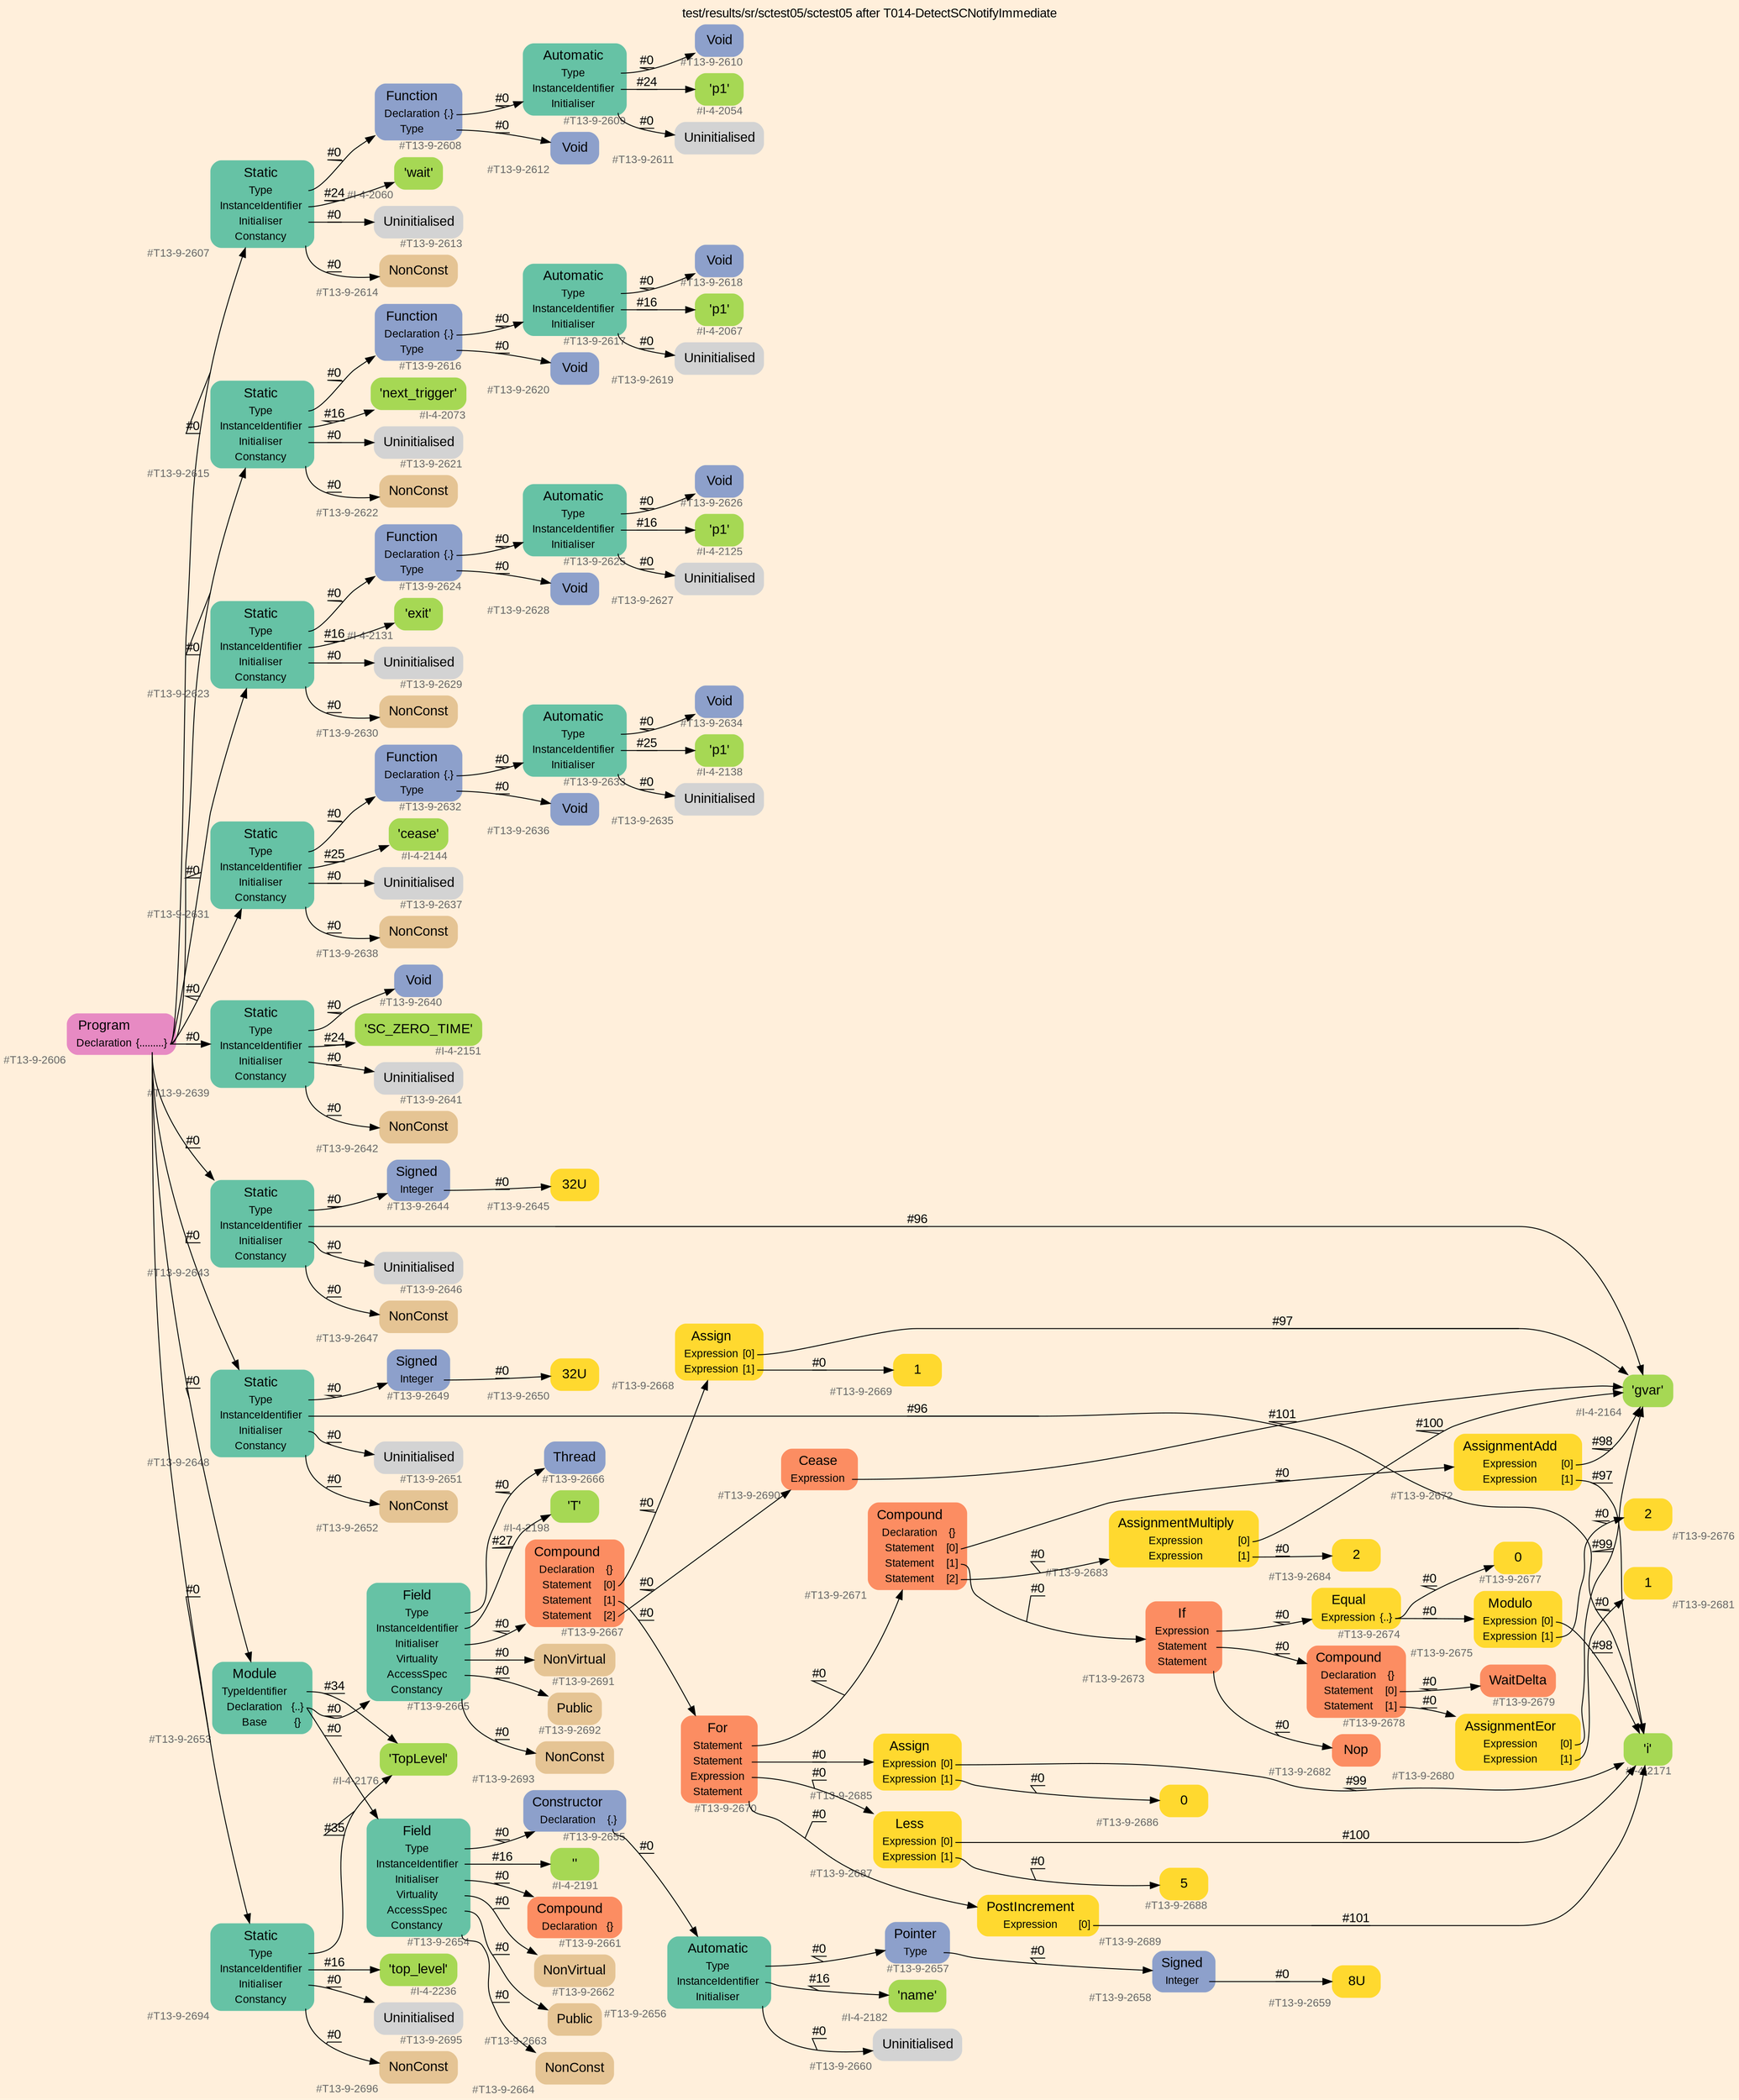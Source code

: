digraph "test/results/sr/sctest05/sctest05 after T014-DetectSCNotifyImmediate" {
label = "test/results/sr/sctest05/sctest05 after T014-DetectSCNotifyImmediate"
labelloc = t
graph [
    rankdir = "LR"
    ranksep = 0.3
    bgcolor = antiquewhite1
    color = black
    fontcolor = black
    fontname = "Arial"
];
node [
    fontname = "Arial"
];
edge [
    fontname = "Arial"
];

// -------------------- node figure --------------------
// -------- block #T13-9-2606 ----------
"#T13-9-2606" [
    fillcolor = "/set28/4"
    xlabel = "#T13-9-2606"
    fontsize = "12"
    fontcolor = grey40
    shape = "plaintext"
    label = <<TABLE BORDER="0" CELLBORDER="0" CELLSPACING="0">
     <TR><TD><FONT COLOR="black" POINT-SIZE="15">Program</FONT></TD></TR>
     <TR><TD><FONT COLOR="black" POINT-SIZE="12">Declaration</FONT></TD><TD PORT="port0"><FONT COLOR="black" POINT-SIZE="12">{.........}</FONT></TD></TR>
    </TABLE>>
    style = "rounded,filled"
];

// -------- block #T13-9-2607 ----------
"#T13-9-2607" [
    fillcolor = "/set28/1"
    xlabel = "#T13-9-2607"
    fontsize = "12"
    fontcolor = grey40
    shape = "plaintext"
    label = <<TABLE BORDER="0" CELLBORDER="0" CELLSPACING="0">
     <TR><TD><FONT COLOR="black" POINT-SIZE="15">Static</FONT></TD></TR>
     <TR><TD><FONT COLOR="black" POINT-SIZE="12">Type</FONT></TD><TD PORT="port0"></TD></TR>
     <TR><TD><FONT COLOR="black" POINT-SIZE="12">InstanceIdentifier</FONT></TD><TD PORT="port1"></TD></TR>
     <TR><TD><FONT COLOR="black" POINT-SIZE="12">Initialiser</FONT></TD><TD PORT="port2"></TD></TR>
     <TR><TD><FONT COLOR="black" POINT-SIZE="12">Constancy</FONT></TD><TD PORT="port3"></TD></TR>
    </TABLE>>
    style = "rounded,filled"
];

// -------- block #T13-9-2608 ----------
"#T13-9-2608" [
    fillcolor = "/set28/3"
    xlabel = "#T13-9-2608"
    fontsize = "12"
    fontcolor = grey40
    shape = "plaintext"
    label = <<TABLE BORDER="0" CELLBORDER="0" CELLSPACING="0">
     <TR><TD><FONT COLOR="black" POINT-SIZE="15">Function</FONT></TD></TR>
     <TR><TD><FONT COLOR="black" POINT-SIZE="12">Declaration</FONT></TD><TD PORT="port0"><FONT COLOR="black" POINT-SIZE="12">{.}</FONT></TD></TR>
     <TR><TD><FONT COLOR="black" POINT-SIZE="12">Type</FONT></TD><TD PORT="port1"></TD></TR>
    </TABLE>>
    style = "rounded,filled"
];

// -------- block #T13-9-2609 ----------
"#T13-9-2609" [
    fillcolor = "/set28/1"
    xlabel = "#T13-9-2609"
    fontsize = "12"
    fontcolor = grey40
    shape = "plaintext"
    label = <<TABLE BORDER="0" CELLBORDER="0" CELLSPACING="0">
     <TR><TD><FONT COLOR="black" POINT-SIZE="15">Automatic</FONT></TD></TR>
     <TR><TD><FONT COLOR="black" POINT-SIZE="12">Type</FONT></TD><TD PORT="port0"></TD></TR>
     <TR><TD><FONT COLOR="black" POINT-SIZE="12">InstanceIdentifier</FONT></TD><TD PORT="port1"></TD></TR>
     <TR><TD><FONT COLOR="black" POINT-SIZE="12">Initialiser</FONT></TD><TD PORT="port2"></TD></TR>
    </TABLE>>
    style = "rounded,filled"
];

// -------- block #T13-9-2610 ----------
"#T13-9-2610" [
    fillcolor = "/set28/3"
    xlabel = "#T13-9-2610"
    fontsize = "12"
    fontcolor = grey40
    shape = "plaintext"
    label = <<TABLE BORDER="0" CELLBORDER="0" CELLSPACING="0">
     <TR><TD><FONT COLOR="black" POINT-SIZE="15">Void</FONT></TD></TR>
    </TABLE>>
    style = "rounded,filled"
];

// -------- block #I-4-2054 ----------
"#I-4-2054" [
    fillcolor = "/set28/5"
    xlabel = "#I-4-2054"
    fontsize = "12"
    fontcolor = grey40
    shape = "plaintext"
    label = <<TABLE BORDER="0" CELLBORDER="0" CELLSPACING="0">
     <TR><TD><FONT COLOR="black" POINT-SIZE="15">'p1'</FONT></TD></TR>
    </TABLE>>
    style = "rounded,filled"
];

// -------- block #T13-9-2611 ----------
"#T13-9-2611" [
    xlabel = "#T13-9-2611"
    fontsize = "12"
    fontcolor = grey40
    shape = "plaintext"
    label = <<TABLE BORDER="0" CELLBORDER="0" CELLSPACING="0">
     <TR><TD><FONT COLOR="black" POINT-SIZE="15">Uninitialised</FONT></TD></TR>
    </TABLE>>
    style = "rounded,filled"
];

// -------- block #T13-9-2612 ----------
"#T13-9-2612" [
    fillcolor = "/set28/3"
    xlabel = "#T13-9-2612"
    fontsize = "12"
    fontcolor = grey40
    shape = "plaintext"
    label = <<TABLE BORDER="0" CELLBORDER="0" CELLSPACING="0">
     <TR><TD><FONT COLOR="black" POINT-SIZE="15">Void</FONT></TD></TR>
    </TABLE>>
    style = "rounded,filled"
];

// -------- block #I-4-2060 ----------
"#I-4-2060" [
    fillcolor = "/set28/5"
    xlabel = "#I-4-2060"
    fontsize = "12"
    fontcolor = grey40
    shape = "plaintext"
    label = <<TABLE BORDER="0" CELLBORDER="0" CELLSPACING="0">
     <TR><TD><FONT COLOR="black" POINT-SIZE="15">'wait'</FONT></TD></TR>
    </TABLE>>
    style = "rounded,filled"
];

// -------- block #T13-9-2613 ----------
"#T13-9-2613" [
    xlabel = "#T13-9-2613"
    fontsize = "12"
    fontcolor = grey40
    shape = "plaintext"
    label = <<TABLE BORDER="0" CELLBORDER="0" CELLSPACING="0">
     <TR><TD><FONT COLOR="black" POINT-SIZE="15">Uninitialised</FONT></TD></TR>
    </TABLE>>
    style = "rounded,filled"
];

// -------- block #T13-9-2614 ----------
"#T13-9-2614" [
    fillcolor = "/set28/7"
    xlabel = "#T13-9-2614"
    fontsize = "12"
    fontcolor = grey40
    shape = "plaintext"
    label = <<TABLE BORDER="0" CELLBORDER="0" CELLSPACING="0">
     <TR><TD><FONT COLOR="black" POINT-SIZE="15">NonConst</FONT></TD></TR>
    </TABLE>>
    style = "rounded,filled"
];

// -------- block #T13-9-2615 ----------
"#T13-9-2615" [
    fillcolor = "/set28/1"
    xlabel = "#T13-9-2615"
    fontsize = "12"
    fontcolor = grey40
    shape = "plaintext"
    label = <<TABLE BORDER="0" CELLBORDER="0" CELLSPACING="0">
     <TR><TD><FONT COLOR="black" POINT-SIZE="15">Static</FONT></TD></TR>
     <TR><TD><FONT COLOR="black" POINT-SIZE="12">Type</FONT></TD><TD PORT="port0"></TD></TR>
     <TR><TD><FONT COLOR="black" POINT-SIZE="12">InstanceIdentifier</FONT></TD><TD PORT="port1"></TD></TR>
     <TR><TD><FONT COLOR="black" POINT-SIZE="12">Initialiser</FONT></TD><TD PORT="port2"></TD></TR>
     <TR><TD><FONT COLOR="black" POINT-SIZE="12">Constancy</FONT></TD><TD PORT="port3"></TD></TR>
    </TABLE>>
    style = "rounded,filled"
];

// -------- block #T13-9-2616 ----------
"#T13-9-2616" [
    fillcolor = "/set28/3"
    xlabel = "#T13-9-2616"
    fontsize = "12"
    fontcolor = grey40
    shape = "plaintext"
    label = <<TABLE BORDER="0" CELLBORDER="0" CELLSPACING="0">
     <TR><TD><FONT COLOR="black" POINT-SIZE="15">Function</FONT></TD></TR>
     <TR><TD><FONT COLOR="black" POINT-SIZE="12">Declaration</FONT></TD><TD PORT="port0"><FONT COLOR="black" POINT-SIZE="12">{.}</FONT></TD></TR>
     <TR><TD><FONT COLOR="black" POINT-SIZE="12">Type</FONT></TD><TD PORT="port1"></TD></TR>
    </TABLE>>
    style = "rounded,filled"
];

// -------- block #T13-9-2617 ----------
"#T13-9-2617" [
    fillcolor = "/set28/1"
    xlabel = "#T13-9-2617"
    fontsize = "12"
    fontcolor = grey40
    shape = "plaintext"
    label = <<TABLE BORDER="0" CELLBORDER="0" CELLSPACING="0">
     <TR><TD><FONT COLOR="black" POINT-SIZE="15">Automatic</FONT></TD></TR>
     <TR><TD><FONT COLOR="black" POINT-SIZE="12">Type</FONT></TD><TD PORT="port0"></TD></TR>
     <TR><TD><FONT COLOR="black" POINT-SIZE="12">InstanceIdentifier</FONT></TD><TD PORT="port1"></TD></TR>
     <TR><TD><FONT COLOR="black" POINT-SIZE="12">Initialiser</FONT></TD><TD PORT="port2"></TD></TR>
    </TABLE>>
    style = "rounded,filled"
];

// -------- block #T13-9-2618 ----------
"#T13-9-2618" [
    fillcolor = "/set28/3"
    xlabel = "#T13-9-2618"
    fontsize = "12"
    fontcolor = grey40
    shape = "plaintext"
    label = <<TABLE BORDER="0" CELLBORDER="0" CELLSPACING="0">
     <TR><TD><FONT COLOR="black" POINT-SIZE="15">Void</FONT></TD></TR>
    </TABLE>>
    style = "rounded,filled"
];

// -------- block #I-4-2067 ----------
"#I-4-2067" [
    fillcolor = "/set28/5"
    xlabel = "#I-4-2067"
    fontsize = "12"
    fontcolor = grey40
    shape = "plaintext"
    label = <<TABLE BORDER="0" CELLBORDER="0" CELLSPACING="0">
     <TR><TD><FONT COLOR="black" POINT-SIZE="15">'p1'</FONT></TD></TR>
    </TABLE>>
    style = "rounded,filled"
];

// -------- block #T13-9-2619 ----------
"#T13-9-2619" [
    xlabel = "#T13-9-2619"
    fontsize = "12"
    fontcolor = grey40
    shape = "plaintext"
    label = <<TABLE BORDER="0" CELLBORDER="0" CELLSPACING="0">
     <TR><TD><FONT COLOR="black" POINT-SIZE="15">Uninitialised</FONT></TD></TR>
    </TABLE>>
    style = "rounded,filled"
];

// -------- block #T13-9-2620 ----------
"#T13-9-2620" [
    fillcolor = "/set28/3"
    xlabel = "#T13-9-2620"
    fontsize = "12"
    fontcolor = grey40
    shape = "plaintext"
    label = <<TABLE BORDER="0" CELLBORDER="0" CELLSPACING="0">
     <TR><TD><FONT COLOR="black" POINT-SIZE="15">Void</FONT></TD></TR>
    </TABLE>>
    style = "rounded,filled"
];

// -------- block #I-4-2073 ----------
"#I-4-2073" [
    fillcolor = "/set28/5"
    xlabel = "#I-4-2073"
    fontsize = "12"
    fontcolor = grey40
    shape = "plaintext"
    label = <<TABLE BORDER="0" CELLBORDER="0" CELLSPACING="0">
     <TR><TD><FONT COLOR="black" POINT-SIZE="15">'next_trigger'</FONT></TD></TR>
    </TABLE>>
    style = "rounded,filled"
];

// -------- block #T13-9-2621 ----------
"#T13-9-2621" [
    xlabel = "#T13-9-2621"
    fontsize = "12"
    fontcolor = grey40
    shape = "plaintext"
    label = <<TABLE BORDER="0" CELLBORDER="0" CELLSPACING="0">
     <TR><TD><FONT COLOR="black" POINT-SIZE="15">Uninitialised</FONT></TD></TR>
    </TABLE>>
    style = "rounded,filled"
];

// -------- block #T13-9-2622 ----------
"#T13-9-2622" [
    fillcolor = "/set28/7"
    xlabel = "#T13-9-2622"
    fontsize = "12"
    fontcolor = grey40
    shape = "plaintext"
    label = <<TABLE BORDER="0" CELLBORDER="0" CELLSPACING="0">
     <TR><TD><FONT COLOR="black" POINT-SIZE="15">NonConst</FONT></TD></TR>
    </TABLE>>
    style = "rounded,filled"
];

// -------- block #T13-9-2623 ----------
"#T13-9-2623" [
    fillcolor = "/set28/1"
    xlabel = "#T13-9-2623"
    fontsize = "12"
    fontcolor = grey40
    shape = "plaintext"
    label = <<TABLE BORDER="0" CELLBORDER="0" CELLSPACING="0">
     <TR><TD><FONT COLOR="black" POINT-SIZE="15">Static</FONT></TD></TR>
     <TR><TD><FONT COLOR="black" POINT-SIZE="12">Type</FONT></TD><TD PORT="port0"></TD></TR>
     <TR><TD><FONT COLOR="black" POINT-SIZE="12">InstanceIdentifier</FONT></TD><TD PORT="port1"></TD></TR>
     <TR><TD><FONT COLOR="black" POINT-SIZE="12">Initialiser</FONT></TD><TD PORT="port2"></TD></TR>
     <TR><TD><FONT COLOR="black" POINT-SIZE="12">Constancy</FONT></TD><TD PORT="port3"></TD></TR>
    </TABLE>>
    style = "rounded,filled"
];

// -------- block #T13-9-2624 ----------
"#T13-9-2624" [
    fillcolor = "/set28/3"
    xlabel = "#T13-9-2624"
    fontsize = "12"
    fontcolor = grey40
    shape = "plaintext"
    label = <<TABLE BORDER="0" CELLBORDER="0" CELLSPACING="0">
     <TR><TD><FONT COLOR="black" POINT-SIZE="15">Function</FONT></TD></TR>
     <TR><TD><FONT COLOR="black" POINT-SIZE="12">Declaration</FONT></TD><TD PORT="port0"><FONT COLOR="black" POINT-SIZE="12">{.}</FONT></TD></TR>
     <TR><TD><FONT COLOR="black" POINT-SIZE="12">Type</FONT></TD><TD PORT="port1"></TD></TR>
    </TABLE>>
    style = "rounded,filled"
];

// -------- block #T13-9-2625 ----------
"#T13-9-2625" [
    fillcolor = "/set28/1"
    xlabel = "#T13-9-2625"
    fontsize = "12"
    fontcolor = grey40
    shape = "plaintext"
    label = <<TABLE BORDER="0" CELLBORDER="0" CELLSPACING="0">
     <TR><TD><FONT COLOR="black" POINT-SIZE="15">Automatic</FONT></TD></TR>
     <TR><TD><FONT COLOR="black" POINT-SIZE="12">Type</FONT></TD><TD PORT="port0"></TD></TR>
     <TR><TD><FONT COLOR="black" POINT-SIZE="12">InstanceIdentifier</FONT></TD><TD PORT="port1"></TD></TR>
     <TR><TD><FONT COLOR="black" POINT-SIZE="12">Initialiser</FONT></TD><TD PORT="port2"></TD></TR>
    </TABLE>>
    style = "rounded,filled"
];

// -------- block #T13-9-2626 ----------
"#T13-9-2626" [
    fillcolor = "/set28/3"
    xlabel = "#T13-9-2626"
    fontsize = "12"
    fontcolor = grey40
    shape = "plaintext"
    label = <<TABLE BORDER="0" CELLBORDER="0" CELLSPACING="0">
     <TR><TD><FONT COLOR="black" POINT-SIZE="15">Void</FONT></TD></TR>
    </TABLE>>
    style = "rounded,filled"
];

// -------- block #I-4-2125 ----------
"#I-4-2125" [
    fillcolor = "/set28/5"
    xlabel = "#I-4-2125"
    fontsize = "12"
    fontcolor = grey40
    shape = "plaintext"
    label = <<TABLE BORDER="0" CELLBORDER="0" CELLSPACING="0">
     <TR><TD><FONT COLOR="black" POINT-SIZE="15">'p1'</FONT></TD></TR>
    </TABLE>>
    style = "rounded,filled"
];

// -------- block #T13-9-2627 ----------
"#T13-9-2627" [
    xlabel = "#T13-9-2627"
    fontsize = "12"
    fontcolor = grey40
    shape = "plaintext"
    label = <<TABLE BORDER="0" CELLBORDER="0" CELLSPACING="0">
     <TR><TD><FONT COLOR="black" POINT-SIZE="15">Uninitialised</FONT></TD></TR>
    </TABLE>>
    style = "rounded,filled"
];

// -------- block #T13-9-2628 ----------
"#T13-9-2628" [
    fillcolor = "/set28/3"
    xlabel = "#T13-9-2628"
    fontsize = "12"
    fontcolor = grey40
    shape = "plaintext"
    label = <<TABLE BORDER="0" CELLBORDER="0" CELLSPACING="0">
     <TR><TD><FONT COLOR="black" POINT-SIZE="15">Void</FONT></TD></TR>
    </TABLE>>
    style = "rounded,filled"
];

// -------- block #I-4-2131 ----------
"#I-4-2131" [
    fillcolor = "/set28/5"
    xlabel = "#I-4-2131"
    fontsize = "12"
    fontcolor = grey40
    shape = "plaintext"
    label = <<TABLE BORDER="0" CELLBORDER="0" CELLSPACING="0">
     <TR><TD><FONT COLOR="black" POINT-SIZE="15">'exit'</FONT></TD></TR>
    </TABLE>>
    style = "rounded,filled"
];

// -------- block #T13-9-2629 ----------
"#T13-9-2629" [
    xlabel = "#T13-9-2629"
    fontsize = "12"
    fontcolor = grey40
    shape = "plaintext"
    label = <<TABLE BORDER="0" CELLBORDER="0" CELLSPACING="0">
     <TR><TD><FONT COLOR="black" POINT-SIZE="15">Uninitialised</FONT></TD></TR>
    </TABLE>>
    style = "rounded,filled"
];

// -------- block #T13-9-2630 ----------
"#T13-9-2630" [
    fillcolor = "/set28/7"
    xlabel = "#T13-9-2630"
    fontsize = "12"
    fontcolor = grey40
    shape = "plaintext"
    label = <<TABLE BORDER="0" CELLBORDER="0" CELLSPACING="0">
     <TR><TD><FONT COLOR="black" POINT-SIZE="15">NonConst</FONT></TD></TR>
    </TABLE>>
    style = "rounded,filled"
];

// -------- block #T13-9-2631 ----------
"#T13-9-2631" [
    fillcolor = "/set28/1"
    xlabel = "#T13-9-2631"
    fontsize = "12"
    fontcolor = grey40
    shape = "plaintext"
    label = <<TABLE BORDER="0" CELLBORDER="0" CELLSPACING="0">
     <TR><TD><FONT COLOR="black" POINT-SIZE="15">Static</FONT></TD></TR>
     <TR><TD><FONT COLOR="black" POINT-SIZE="12">Type</FONT></TD><TD PORT="port0"></TD></TR>
     <TR><TD><FONT COLOR="black" POINT-SIZE="12">InstanceIdentifier</FONT></TD><TD PORT="port1"></TD></TR>
     <TR><TD><FONT COLOR="black" POINT-SIZE="12">Initialiser</FONT></TD><TD PORT="port2"></TD></TR>
     <TR><TD><FONT COLOR="black" POINT-SIZE="12">Constancy</FONT></TD><TD PORT="port3"></TD></TR>
    </TABLE>>
    style = "rounded,filled"
];

// -------- block #T13-9-2632 ----------
"#T13-9-2632" [
    fillcolor = "/set28/3"
    xlabel = "#T13-9-2632"
    fontsize = "12"
    fontcolor = grey40
    shape = "plaintext"
    label = <<TABLE BORDER="0" CELLBORDER="0" CELLSPACING="0">
     <TR><TD><FONT COLOR="black" POINT-SIZE="15">Function</FONT></TD></TR>
     <TR><TD><FONT COLOR="black" POINT-SIZE="12">Declaration</FONT></TD><TD PORT="port0"><FONT COLOR="black" POINT-SIZE="12">{.}</FONT></TD></TR>
     <TR><TD><FONT COLOR="black" POINT-SIZE="12">Type</FONT></TD><TD PORT="port1"></TD></TR>
    </TABLE>>
    style = "rounded,filled"
];

// -------- block #T13-9-2633 ----------
"#T13-9-2633" [
    fillcolor = "/set28/1"
    xlabel = "#T13-9-2633"
    fontsize = "12"
    fontcolor = grey40
    shape = "plaintext"
    label = <<TABLE BORDER="0" CELLBORDER="0" CELLSPACING="0">
     <TR><TD><FONT COLOR="black" POINT-SIZE="15">Automatic</FONT></TD></TR>
     <TR><TD><FONT COLOR="black" POINT-SIZE="12">Type</FONT></TD><TD PORT="port0"></TD></TR>
     <TR><TD><FONT COLOR="black" POINT-SIZE="12">InstanceIdentifier</FONT></TD><TD PORT="port1"></TD></TR>
     <TR><TD><FONT COLOR="black" POINT-SIZE="12">Initialiser</FONT></TD><TD PORT="port2"></TD></TR>
    </TABLE>>
    style = "rounded,filled"
];

// -------- block #T13-9-2634 ----------
"#T13-9-2634" [
    fillcolor = "/set28/3"
    xlabel = "#T13-9-2634"
    fontsize = "12"
    fontcolor = grey40
    shape = "plaintext"
    label = <<TABLE BORDER="0" CELLBORDER="0" CELLSPACING="0">
     <TR><TD><FONT COLOR="black" POINT-SIZE="15">Void</FONT></TD></TR>
    </TABLE>>
    style = "rounded,filled"
];

// -------- block #I-4-2138 ----------
"#I-4-2138" [
    fillcolor = "/set28/5"
    xlabel = "#I-4-2138"
    fontsize = "12"
    fontcolor = grey40
    shape = "plaintext"
    label = <<TABLE BORDER="0" CELLBORDER="0" CELLSPACING="0">
     <TR><TD><FONT COLOR="black" POINT-SIZE="15">'p1'</FONT></TD></TR>
    </TABLE>>
    style = "rounded,filled"
];

// -------- block #T13-9-2635 ----------
"#T13-9-2635" [
    xlabel = "#T13-9-2635"
    fontsize = "12"
    fontcolor = grey40
    shape = "plaintext"
    label = <<TABLE BORDER="0" CELLBORDER="0" CELLSPACING="0">
     <TR><TD><FONT COLOR="black" POINT-SIZE="15">Uninitialised</FONT></TD></TR>
    </TABLE>>
    style = "rounded,filled"
];

// -------- block #T13-9-2636 ----------
"#T13-9-2636" [
    fillcolor = "/set28/3"
    xlabel = "#T13-9-2636"
    fontsize = "12"
    fontcolor = grey40
    shape = "plaintext"
    label = <<TABLE BORDER="0" CELLBORDER="0" CELLSPACING="0">
     <TR><TD><FONT COLOR="black" POINT-SIZE="15">Void</FONT></TD></TR>
    </TABLE>>
    style = "rounded,filled"
];

// -------- block #I-4-2144 ----------
"#I-4-2144" [
    fillcolor = "/set28/5"
    xlabel = "#I-4-2144"
    fontsize = "12"
    fontcolor = grey40
    shape = "plaintext"
    label = <<TABLE BORDER="0" CELLBORDER="0" CELLSPACING="0">
     <TR><TD><FONT COLOR="black" POINT-SIZE="15">'cease'</FONT></TD></TR>
    </TABLE>>
    style = "rounded,filled"
];

// -------- block #T13-9-2637 ----------
"#T13-9-2637" [
    xlabel = "#T13-9-2637"
    fontsize = "12"
    fontcolor = grey40
    shape = "plaintext"
    label = <<TABLE BORDER="0" CELLBORDER="0" CELLSPACING="0">
     <TR><TD><FONT COLOR="black" POINT-SIZE="15">Uninitialised</FONT></TD></TR>
    </TABLE>>
    style = "rounded,filled"
];

// -------- block #T13-9-2638 ----------
"#T13-9-2638" [
    fillcolor = "/set28/7"
    xlabel = "#T13-9-2638"
    fontsize = "12"
    fontcolor = grey40
    shape = "plaintext"
    label = <<TABLE BORDER="0" CELLBORDER="0" CELLSPACING="0">
     <TR><TD><FONT COLOR="black" POINT-SIZE="15">NonConst</FONT></TD></TR>
    </TABLE>>
    style = "rounded,filled"
];

// -------- block #T13-9-2639 ----------
"#T13-9-2639" [
    fillcolor = "/set28/1"
    xlabel = "#T13-9-2639"
    fontsize = "12"
    fontcolor = grey40
    shape = "plaintext"
    label = <<TABLE BORDER="0" CELLBORDER="0" CELLSPACING="0">
     <TR><TD><FONT COLOR="black" POINT-SIZE="15">Static</FONT></TD></TR>
     <TR><TD><FONT COLOR="black" POINT-SIZE="12">Type</FONT></TD><TD PORT="port0"></TD></TR>
     <TR><TD><FONT COLOR="black" POINT-SIZE="12">InstanceIdentifier</FONT></TD><TD PORT="port1"></TD></TR>
     <TR><TD><FONT COLOR="black" POINT-SIZE="12">Initialiser</FONT></TD><TD PORT="port2"></TD></TR>
     <TR><TD><FONT COLOR="black" POINT-SIZE="12">Constancy</FONT></TD><TD PORT="port3"></TD></TR>
    </TABLE>>
    style = "rounded,filled"
];

// -------- block #T13-9-2640 ----------
"#T13-9-2640" [
    fillcolor = "/set28/3"
    xlabel = "#T13-9-2640"
    fontsize = "12"
    fontcolor = grey40
    shape = "plaintext"
    label = <<TABLE BORDER="0" CELLBORDER="0" CELLSPACING="0">
     <TR><TD><FONT COLOR="black" POINT-SIZE="15">Void</FONT></TD></TR>
    </TABLE>>
    style = "rounded,filled"
];

// -------- block #I-4-2151 ----------
"#I-4-2151" [
    fillcolor = "/set28/5"
    xlabel = "#I-4-2151"
    fontsize = "12"
    fontcolor = grey40
    shape = "plaintext"
    label = <<TABLE BORDER="0" CELLBORDER="0" CELLSPACING="0">
     <TR><TD><FONT COLOR="black" POINT-SIZE="15">'SC_ZERO_TIME'</FONT></TD></TR>
    </TABLE>>
    style = "rounded,filled"
];

// -------- block #T13-9-2641 ----------
"#T13-9-2641" [
    xlabel = "#T13-9-2641"
    fontsize = "12"
    fontcolor = grey40
    shape = "plaintext"
    label = <<TABLE BORDER="0" CELLBORDER="0" CELLSPACING="0">
     <TR><TD><FONT COLOR="black" POINT-SIZE="15">Uninitialised</FONT></TD></TR>
    </TABLE>>
    style = "rounded,filled"
];

// -------- block #T13-9-2642 ----------
"#T13-9-2642" [
    fillcolor = "/set28/7"
    xlabel = "#T13-9-2642"
    fontsize = "12"
    fontcolor = grey40
    shape = "plaintext"
    label = <<TABLE BORDER="0" CELLBORDER="0" CELLSPACING="0">
     <TR><TD><FONT COLOR="black" POINT-SIZE="15">NonConst</FONT></TD></TR>
    </TABLE>>
    style = "rounded,filled"
];

// -------- block #T13-9-2643 ----------
"#T13-9-2643" [
    fillcolor = "/set28/1"
    xlabel = "#T13-9-2643"
    fontsize = "12"
    fontcolor = grey40
    shape = "plaintext"
    label = <<TABLE BORDER="0" CELLBORDER="0" CELLSPACING="0">
     <TR><TD><FONT COLOR="black" POINT-SIZE="15">Static</FONT></TD></TR>
     <TR><TD><FONT COLOR="black" POINT-SIZE="12">Type</FONT></TD><TD PORT="port0"></TD></TR>
     <TR><TD><FONT COLOR="black" POINT-SIZE="12">InstanceIdentifier</FONT></TD><TD PORT="port1"></TD></TR>
     <TR><TD><FONT COLOR="black" POINT-SIZE="12">Initialiser</FONT></TD><TD PORT="port2"></TD></TR>
     <TR><TD><FONT COLOR="black" POINT-SIZE="12">Constancy</FONT></TD><TD PORT="port3"></TD></TR>
    </TABLE>>
    style = "rounded,filled"
];

// -------- block #T13-9-2644 ----------
"#T13-9-2644" [
    fillcolor = "/set28/3"
    xlabel = "#T13-9-2644"
    fontsize = "12"
    fontcolor = grey40
    shape = "plaintext"
    label = <<TABLE BORDER="0" CELLBORDER="0" CELLSPACING="0">
     <TR><TD><FONT COLOR="black" POINT-SIZE="15">Signed</FONT></TD></TR>
     <TR><TD><FONT COLOR="black" POINT-SIZE="12">Integer</FONT></TD><TD PORT="port0"></TD></TR>
    </TABLE>>
    style = "rounded,filled"
];

// -------- block #T13-9-2645 ----------
"#T13-9-2645" [
    fillcolor = "/set28/6"
    xlabel = "#T13-9-2645"
    fontsize = "12"
    fontcolor = grey40
    shape = "plaintext"
    label = <<TABLE BORDER="0" CELLBORDER="0" CELLSPACING="0">
     <TR><TD><FONT COLOR="black" POINT-SIZE="15">32U</FONT></TD></TR>
    </TABLE>>
    style = "rounded,filled"
];

// -------- block #I-4-2164 ----------
"#I-4-2164" [
    fillcolor = "/set28/5"
    xlabel = "#I-4-2164"
    fontsize = "12"
    fontcolor = grey40
    shape = "plaintext"
    label = <<TABLE BORDER="0" CELLBORDER="0" CELLSPACING="0">
     <TR><TD><FONT COLOR="black" POINT-SIZE="15">'gvar'</FONT></TD></TR>
    </TABLE>>
    style = "rounded,filled"
];

// -------- block #T13-9-2646 ----------
"#T13-9-2646" [
    xlabel = "#T13-9-2646"
    fontsize = "12"
    fontcolor = grey40
    shape = "plaintext"
    label = <<TABLE BORDER="0" CELLBORDER="0" CELLSPACING="0">
     <TR><TD><FONT COLOR="black" POINT-SIZE="15">Uninitialised</FONT></TD></TR>
    </TABLE>>
    style = "rounded,filled"
];

// -------- block #T13-9-2647 ----------
"#T13-9-2647" [
    fillcolor = "/set28/7"
    xlabel = "#T13-9-2647"
    fontsize = "12"
    fontcolor = grey40
    shape = "plaintext"
    label = <<TABLE BORDER="0" CELLBORDER="0" CELLSPACING="0">
     <TR><TD><FONT COLOR="black" POINT-SIZE="15">NonConst</FONT></TD></TR>
    </TABLE>>
    style = "rounded,filled"
];

// -------- block #T13-9-2648 ----------
"#T13-9-2648" [
    fillcolor = "/set28/1"
    xlabel = "#T13-9-2648"
    fontsize = "12"
    fontcolor = grey40
    shape = "plaintext"
    label = <<TABLE BORDER="0" CELLBORDER="0" CELLSPACING="0">
     <TR><TD><FONT COLOR="black" POINT-SIZE="15">Static</FONT></TD></TR>
     <TR><TD><FONT COLOR="black" POINT-SIZE="12">Type</FONT></TD><TD PORT="port0"></TD></TR>
     <TR><TD><FONT COLOR="black" POINT-SIZE="12">InstanceIdentifier</FONT></TD><TD PORT="port1"></TD></TR>
     <TR><TD><FONT COLOR="black" POINT-SIZE="12">Initialiser</FONT></TD><TD PORT="port2"></TD></TR>
     <TR><TD><FONT COLOR="black" POINT-SIZE="12">Constancy</FONT></TD><TD PORT="port3"></TD></TR>
    </TABLE>>
    style = "rounded,filled"
];

// -------- block #T13-9-2649 ----------
"#T13-9-2649" [
    fillcolor = "/set28/3"
    xlabel = "#T13-9-2649"
    fontsize = "12"
    fontcolor = grey40
    shape = "plaintext"
    label = <<TABLE BORDER="0" CELLBORDER="0" CELLSPACING="0">
     <TR><TD><FONT COLOR="black" POINT-SIZE="15">Signed</FONT></TD></TR>
     <TR><TD><FONT COLOR="black" POINT-SIZE="12">Integer</FONT></TD><TD PORT="port0"></TD></TR>
    </TABLE>>
    style = "rounded,filled"
];

// -------- block #T13-9-2650 ----------
"#T13-9-2650" [
    fillcolor = "/set28/6"
    xlabel = "#T13-9-2650"
    fontsize = "12"
    fontcolor = grey40
    shape = "plaintext"
    label = <<TABLE BORDER="0" CELLBORDER="0" CELLSPACING="0">
     <TR><TD><FONT COLOR="black" POINT-SIZE="15">32U</FONT></TD></TR>
    </TABLE>>
    style = "rounded,filled"
];

// -------- block #I-4-2171 ----------
"#I-4-2171" [
    fillcolor = "/set28/5"
    xlabel = "#I-4-2171"
    fontsize = "12"
    fontcolor = grey40
    shape = "plaintext"
    label = <<TABLE BORDER="0" CELLBORDER="0" CELLSPACING="0">
     <TR><TD><FONT COLOR="black" POINT-SIZE="15">'i'</FONT></TD></TR>
    </TABLE>>
    style = "rounded,filled"
];

// -------- block #T13-9-2651 ----------
"#T13-9-2651" [
    xlabel = "#T13-9-2651"
    fontsize = "12"
    fontcolor = grey40
    shape = "plaintext"
    label = <<TABLE BORDER="0" CELLBORDER="0" CELLSPACING="0">
     <TR><TD><FONT COLOR="black" POINT-SIZE="15">Uninitialised</FONT></TD></TR>
    </TABLE>>
    style = "rounded,filled"
];

// -------- block #T13-9-2652 ----------
"#T13-9-2652" [
    fillcolor = "/set28/7"
    xlabel = "#T13-9-2652"
    fontsize = "12"
    fontcolor = grey40
    shape = "plaintext"
    label = <<TABLE BORDER="0" CELLBORDER="0" CELLSPACING="0">
     <TR><TD><FONT COLOR="black" POINT-SIZE="15">NonConst</FONT></TD></TR>
    </TABLE>>
    style = "rounded,filled"
];

// -------- block #T13-9-2653 ----------
"#T13-9-2653" [
    fillcolor = "/set28/1"
    xlabel = "#T13-9-2653"
    fontsize = "12"
    fontcolor = grey40
    shape = "plaintext"
    label = <<TABLE BORDER="0" CELLBORDER="0" CELLSPACING="0">
     <TR><TD><FONT COLOR="black" POINT-SIZE="15">Module</FONT></TD></TR>
     <TR><TD><FONT COLOR="black" POINT-SIZE="12">TypeIdentifier</FONT></TD><TD PORT="port0"></TD></TR>
     <TR><TD><FONT COLOR="black" POINT-SIZE="12">Declaration</FONT></TD><TD PORT="port1"><FONT COLOR="black" POINT-SIZE="12">{..}</FONT></TD></TR>
     <TR><TD><FONT COLOR="black" POINT-SIZE="12">Base</FONT></TD><TD PORT="port2"><FONT COLOR="black" POINT-SIZE="12">{}</FONT></TD></TR>
    </TABLE>>
    style = "rounded,filled"
];

// -------- block #I-4-2176 ----------
"#I-4-2176" [
    fillcolor = "/set28/5"
    xlabel = "#I-4-2176"
    fontsize = "12"
    fontcolor = grey40
    shape = "plaintext"
    label = <<TABLE BORDER="0" CELLBORDER="0" CELLSPACING="0">
     <TR><TD><FONT COLOR="black" POINT-SIZE="15">'TopLevel'</FONT></TD></TR>
    </TABLE>>
    style = "rounded,filled"
];

// -------- block #T13-9-2654 ----------
"#T13-9-2654" [
    fillcolor = "/set28/1"
    xlabel = "#T13-9-2654"
    fontsize = "12"
    fontcolor = grey40
    shape = "plaintext"
    label = <<TABLE BORDER="0" CELLBORDER="0" CELLSPACING="0">
     <TR><TD><FONT COLOR="black" POINT-SIZE="15">Field</FONT></TD></TR>
     <TR><TD><FONT COLOR="black" POINT-SIZE="12">Type</FONT></TD><TD PORT="port0"></TD></TR>
     <TR><TD><FONT COLOR="black" POINT-SIZE="12">InstanceIdentifier</FONT></TD><TD PORT="port1"></TD></TR>
     <TR><TD><FONT COLOR="black" POINT-SIZE="12">Initialiser</FONT></TD><TD PORT="port2"></TD></TR>
     <TR><TD><FONT COLOR="black" POINT-SIZE="12">Virtuality</FONT></TD><TD PORT="port3"></TD></TR>
     <TR><TD><FONT COLOR="black" POINT-SIZE="12">AccessSpec</FONT></TD><TD PORT="port4"></TD></TR>
     <TR><TD><FONT COLOR="black" POINT-SIZE="12">Constancy</FONT></TD><TD PORT="port5"></TD></TR>
    </TABLE>>
    style = "rounded,filled"
];

// -------- block #T13-9-2655 ----------
"#T13-9-2655" [
    fillcolor = "/set28/3"
    xlabel = "#T13-9-2655"
    fontsize = "12"
    fontcolor = grey40
    shape = "plaintext"
    label = <<TABLE BORDER="0" CELLBORDER="0" CELLSPACING="0">
     <TR><TD><FONT COLOR="black" POINT-SIZE="15">Constructor</FONT></TD></TR>
     <TR><TD><FONT COLOR="black" POINT-SIZE="12">Declaration</FONT></TD><TD PORT="port0"><FONT COLOR="black" POINT-SIZE="12">{.}</FONT></TD></TR>
    </TABLE>>
    style = "rounded,filled"
];

// -------- block #T13-9-2656 ----------
"#T13-9-2656" [
    fillcolor = "/set28/1"
    xlabel = "#T13-9-2656"
    fontsize = "12"
    fontcolor = grey40
    shape = "plaintext"
    label = <<TABLE BORDER="0" CELLBORDER="0" CELLSPACING="0">
     <TR><TD><FONT COLOR="black" POINT-SIZE="15">Automatic</FONT></TD></TR>
     <TR><TD><FONT COLOR="black" POINT-SIZE="12">Type</FONT></TD><TD PORT="port0"></TD></TR>
     <TR><TD><FONT COLOR="black" POINT-SIZE="12">InstanceIdentifier</FONT></TD><TD PORT="port1"></TD></TR>
     <TR><TD><FONT COLOR="black" POINT-SIZE="12">Initialiser</FONT></TD><TD PORT="port2"></TD></TR>
    </TABLE>>
    style = "rounded,filled"
];

// -------- block #T13-9-2657 ----------
"#T13-9-2657" [
    fillcolor = "/set28/3"
    xlabel = "#T13-9-2657"
    fontsize = "12"
    fontcolor = grey40
    shape = "plaintext"
    label = <<TABLE BORDER="0" CELLBORDER="0" CELLSPACING="0">
     <TR><TD><FONT COLOR="black" POINT-SIZE="15">Pointer</FONT></TD></TR>
     <TR><TD><FONT COLOR="black" POINT-SIZE="12">Type</FONT></TD><TD PORT="port0"></TD></TR>
    </TABLE>>
    style = "rounded,filled"
];

// -------- block #T13-9-2658 ----------
"#T13-9-2658" [
    fillcolor = "/set28/3"
    xlabel = "#T13-9-2658"
    fontsize = "12"
    fontcolor = grey40
    shape = "plaintext"
    label = <<TABLE BORDER="0" CELLBORDER="0" CELLSPACING="0">
     <TR><TD><FONT COLOR="black" POINT-SIZE="15">Signed</FONT></TD></TR>
     <TR><TD><FONT COLOR="black" POINT-SIZE="12">Integer</FONT></TD><TD PORT="port0"></TD></TR>
    </TABLE>>
    style = "rounded,filled"
];

// -------- block #T13-9-2659 ----------
"#T13-9-2659" [
    fillcolor = "/set28/6"
    xlabel = "#T13-9-2659"
    fontsize = "12"
    fontcolor = grey40
    shape = "plaintext"
    label = <<TABLE BORDER="0" CELLBORDER="0" CELLSPACING="0">
     <TR><TD><FONT COLOR="black" POINT-SIZE="15">8U</FONT></TD></TR>
    </TABLE>>
    style = "rounded,filled"
];

// -------- block #I-4-2182 ----------
"#I-4-2182" [
    fillcolor = "/set28/5"
    xlabel = "#I-4-2182"
    fontsize = "12"
    fontcolor = grey40
    shape = "plaintext"
    label = <<TABLE BORDER="0" CELLBORDER="0" CELLSPACING="0">
     <TR><TD><FONT COLOR="black" POINT-SIZE="15">'name'</FONT></TD></TR>
    </TABLE>>
    style = "rounded,filled"
];

// -------- block #T13-9-2660 ----------
"#T13-9-2660" [
    xlabel = "#T13-9-2660"
    fontsize = "12"
    fontcolor = grey40
    shape = "plaintext"
    label = <<TABLE BORDER="0" CELLBORDER="0" CELLSPACING="0">
     <TR><TD><FONT COLOR="black" POINT-SIZE="15">Uninitialised</FONT></TD></TR>
    </TABLE>>
    style = "rounded,filled"
];

// -------- block #I-4-2191 ----------
"#I-4-2191" [
    fillcolor = "/set28/5"
    xlabel = "#I-4-2191"
    fontsize = "12"
    fontcolor = grey40
    shape = "plaintext"
    label = <<TABLE BORDER="0" CELLBORDER="0" CELLSPACING="0">
     <TR><TD><FONT COLOR="black" POINT-SIZE="15">''</FONT></TD></TR>
    </TABLE>>
    style = "rounded,filled"
];

// -------- block #T13-9-2661 ----------
"#T13-9-2661" [
    fillcolor = "/set28/2"
    xlabel = "#T13-9-2661"
    fontsize = "12"
    fontcolor = grey40
    shape = "plaintext"
    label = <<TABLE BORDER="0" CELLBORDER="0" CELLSPACING="0">
     <TR><TD><FONT COLOR="black" POINT-SIZE="15">Compound</FONT></TD></TR>
     <TR><TD><FONT COLOR="black" POINT-SIZE="12">Declaration</FONT></TD><TD PORT="port0"><FONT COLOR="black" POINT-SIZE="12">{}</FONT></TD></TR>
    </TABLE>>
    style = "rounded,filled"
];

// -------- block #T13-9-2662 ----------
"#T13-9-2662" [
    fillcolor = "/set28/7"
    xlabel = "#T13-9-2662"
    fontsize = "12"
    fontcolor = grey40
    shape = "plaintext"
    label = <<TABLE BORDER="0" CELLBORDER="0" CELLSPACING="0">
     <TR><TD><FONT COLOR="black" POINT-SIZE="15">NonVirtual</FONT></TD></TR>
    </TABLE>>
    style = "rounded,filled"
];

// -------- block #T13-9-2663 ----------
"#T13-9-2663" [
    fillcolor = "/set28/7"
    xlabel = "#T13-9-2663"
    fontsize = "12"
    fontcolor = grey40
    shape = "plaintext"
    label = <<TABLE BORDER="0" CELLBORDER="0" CELLSPACING="0">
     <TR><TD><FONT COLOR="black" POINT-SIZE="15">Public</FONT></TD></TR>
    </TABLE>>
    style = "rounded,filled"
];

// -------- block #T13-9-2664 ----------
"#T13-9-2664" [
    fillcolor = "/set28/7"
    xlabel = "#T13-9-2664"
    fontsize = "12"
    fontcolor = grey40
    shape = "plaintext"
    label = <<TABLE BORDER="0" CELLBORDER="0" CELLSPACING="0">
     <TR><TD><FONT COLOR="black" POINT-SIZE="15">NonConst</FONT></TD></TR>
    </TABLE>>
    style = "rounded,filled"
];

// -------- block #T13-9-2665 ----------
"#T13-9-2665" [
    fillcolor = "/set28/1"
    xlabel = "#T13-9-2665"
    fontsize = "12"
    fontcolor = grey40
    shape = "plaintext"
    label = <<TABLE BORDER="0" CELLBORDER="0" CELLSPACING="0">
     <TR><TD><FONT COLOR="black" POINT-SIZE="15">Field</FONT></TD></TR>
     <TR><TD><FONT COLOR="black" POINT-SIZE="12">Type</FONT></TD><TD PORT="port0"></TD></TR>
     <TR><TD><FONT COLOR="black" POINT-SIZE="12">InstanceIdentifier</FONT></TD><TD PORT="port1"></TD></TR>
     <TR><TD><FONT COLOR="black" POINT-SIZE="12">Initialiser</FONT></TD><TD PORT="port2"></TD></TR>
     <TR><TD><FONT COLOR="black" POINT-SIZE="12">Virtuality</FONT></TD><TD PORT="port3"></TD></TR>
     <TR><TD><FONT COLOR="black" POINT-SIZE="12">AccessSpec</FONT></TD><TD PORT="port4"></TD></TR>
     <TR><TD><FONT COLOR="black" POINT-SIZE="12">Constancy</FONT></TD><TD PORT="port5"></TD></TR>
    </TABLE>>
    style = "rounded,filled"
];

// -------- block #T13-9-2666 ----------
"#T13-9-2666" [
    fillcolor = "/set28/3"
    xlabel = "#T13-9-2666"
    fontsize = "12"
    fontcolor = grey40
    shape = "plaintext"
    label = <<TABLE BORDER="0" CELLBORDER="0" CELLSPACING="0">
     <TR><TD><FONT COLOR="black" POINT-SIZE="15">Thread</FONT></TD></TR>
    </TABLE>>
    style = "rounded,filled"
];

// -------- block #I-4-2198 ----------
"#I-4-2198" [
    fillcolor = "/set28/5"
    xlabel = "#I-4-2198"
    fontsize = "12"
    fontcolor = grey40
    shape = "plaintext"
    label = <<TABLE BORDER="0" CELLBORDER="0" CELLSPACING="0">
     <TR><TD><FONT COLOR="black" POINT-SIZE="15">'T'</FONT></TD></TR>
    </TABLE>>
    style = "rounded,filled"
];

// -------- block #T13-9-2667 ----------
"#T13-9-2667" [
    fillcolor = "/set28/2"
    xlabel = "#T13-9-2667"
    fontsize = "12"
    fontcolor = grey40
    shape = "plaintext"
    label = <<TABLE BORDER="0" CELLBORDER="0" CELLSPACING="0">
     <TR><TD><FONT COLOR="black" POINT-SIZE="15">Compound</FONT></TD></TR>
     <TR><TD><FONT COLOR="black" POINT-SIZE="12">Declaration</FONT></TD><TD PORT="port0"><FONT COLOR="black" POINT-SIZE="12">{}</FONT></TD></TR>
     <TR><TD><FONT COLOR="black" POINT-SIZE="12">Statement</FONT></TD><TD PORT="port1"><FONT COLOR="black" POINT-SIZE="12">[0]</FONT></TD></TR>
     <TR><TD><FONT COLOR="black" POINT-SIZE="12">Statement</FONT></TD><TD PORT="port2"><FONT COLOR="black" POINT-SIZE="12">[1]</FONT></TD></TR>
     <TR><TD><FONT COLOR="black" POINT-SIZE="12">Statement</FONT></TD><TD PORT="port3"><FONT COLOR="black" POINT-SIZE="12">[2]</FONT></TD></TR>
    </TABLE>>
    style = "rounded,filled"
];

// -------- block #T13-9-2668 ----------
"#T13-9-2668" [
    fillcolor = "/set28/6"
    xlabel = "#T13-9-2668"
    fontsize = "12"
    fontcolor = grey40
    shape = "plaintext"
    label = <<TABLE BORDER="0" CELLBORDER="0" CELLSPACING="0">
     <TR><TD><FONT COLOR="black" POINT-SIZE="15">Assign</FONT></TD></TR>
     <TR><TD><FONT COLOR="black" POINT-SIZE="12">Expression</FONT></TD><TD PORT="port0"><FONT COLOR="black" POINT-SIZE="12">[0]</FONT></TD></TR>
     <TR><TD><FONT COLOR="black" POINT-SIZE="12">Expression</FONT></TD><TD PORT="port1"><FONT COLOR="black" POINT-SIZE="12">[1]</FONT></TD></TR>
    </TABLE>>
    style = "rounded,filled"
];

// -------- block #T13-9-2669 ----------
"#T13-9-2669" [
    fillcolor = "/set28/6"
    xlabel = "#T13-9-2669"
    fontsize = "12"
    fontcolor = grey40
    shape = "plaintext"
    label = <<TABLE BORDER="0" CELLBORDER="0" CELLSPACING="0">
     <TR><TD><FONT COLOR="black" POINT-SIZE="15">1</FONT></TD></TR>
    </TABLE>>
    style = "rounded,filled"
];

// -------- block #T13-9-2670 ----------
"#T13-9-2670" [
    fillcolor = "/set28/2"
    xlabel = "#T13-9-2670"
    fontsize = "12"
    fontcolor = grey40
    shape = "plaintext"
    label = <<TABLE BORDER="0" CELLBORDER="0" CELLSPACING="0">
     <TR><TD><FONT COLOR="black" POINT-SIZE="15">For</FONT></TD></TR>
     <TR><TD><FONT COLOR="black" POINT-SIZE="12">Statement</FONT></TD><TD PORT="port0"></TD></TR>
     <TR><TD><FONT COLOR="black" POINT-SIZE="12">Statement</FONT></TD><TD PORT="port1"></TD></TR>
     <TR><TD><FONT COLOR="black" POINT-SIZE="12">Expression</FONT></TD><TD PORT="port2"></TD></TR>
     <TR><TD><FONT COLOR="black" POINT-SIZE="12">Statement</FONT></TD><TD PORT="port3"></TD></TR>
    </TABLE>>
    style = "rounded,filled"
];

// -------- block #T13-9-2671 ----------
"#T13-9-2671" [
    fillcolor = "/set28/2"
    xlabel = "#T13-9-2671"
    fontsize = "12"
    fontcolor = grey40
    shape = "plaintext"
    label = <<TABLE BORDER="0" CELLBORDER="0" CELLSPACING="0">
     <TR><TD><FONT COLOR="black" POINT-SIZE="15">Compound</FONT></TD></TR>
     <TR><TD><FONT COLOR="black" POINT-SIZE="12">Declaration</FONT></TD><TD PORT="port0"><FONT COLOR="black" POINT-SIZE="12">{}</FONT></TD></TR>
     <TR><TD><FONT COLOR="black" POINT-SIZE="12">Statement</FONT></TD><TD PORT="port1"><FONT COLOR="black" POINT-SIZE="12">[0]</FONT></TD></TR>
     <TR><TD><FONT COLOR="black" POINT-SIZE="12">Statement</FONT></TD><TD PORT="port2"><FONT COLOR="black" POINT-SIZE="12">[1]</FONT></TD></TR>
     <TR><TD><FONT COLOR="black" POINT-SIZE="12">Statement</FONT></TD><TD PORT="port3"><FONT COLOR="black" POINT-SIZE="12">[2]</FONT></TD></TR>
    </TABLE>>
    style = "rounded,filled"
];

// -------- block #T13-9-2672 ----------
"#T13-9-2672" [
    fillcolor = "/set28/6"
    xlabel = "#T13-9-2672"
    fontsize = "12"
    fontcolor = grey40
    shape = "plaintext"
    label = <<TABLE BORDER="0" CELLBORDER="0" CELLSPACING="0">
     <TR><TD><FONT COLOR="black" POINT-SIZE="15">AssignmentAdd</FONT></TD></TR>
     <TR><TD><FONT COLOR="black" POINT-SIZE="12">Expression</FONT></TD><TD PORT="port0"><FONT COLOR="black" POINT-SIZE="12">[0]</FONT></TD></TR>
     <TR><TD><FONT COLOR="black" POINT-SIZE="12">Expression</FONT></TD><TD PORT="port1"><FONT COLOR="black" POINT-SIZE="12">[1]</FONT></TD></TR>
    </TABLE>>
    style = "rounded,filled"
];

// -------- block #T13-9-2673 ----------
"#T13-9-2673" [
    fillcolor = "/set28/2"
    xlabel = "#T13-9-2673"
    fontsize = "12"
    fontcolor = grey40
    shape = "plaintext"
    label = <<TABLE BORDER="0" CELLBORDER="0" CELLSPACING="0">
     <TR><TD><FONT COLOR="black" POINT-SIZE="15">If</FONT></TD></TR>
     <TR><TD><FONT COLOR="black" POINT-SIZE="12">Expression</FONT></TD><TD PORT="port0"></TD></TR>
     <TR><TD><FONT COLOR="black" POINT-SIZE="12">Statement</FONT></TD><TD PORT="port1"></TD></TR>
     <TR><TD><FONT COLOR="black" POINT-SIZE="12">Statement</FONT></TD><TD PORT="port2"></TD></TR>
    </TABLE>>
    style = "rounded,filled"
];

// -------- block #T13-9-2674 ----------
"#T13-9-2674" [
    fillcolor = "/set28/6"
    xlabel = "#T13-9-2674"
    fontsize = "12"
    fontcolor = grey40
    shape = "plaintext"
    label = <<TABLE BORDER="0" CELLBORDER="0" CELLSPACING="0">
     <TR><TD><FONT COLOR="black" POINT-SIZE="15">Equal</FONT></TD></TR>
     <TR><TD><FONT COLOR="black" POINT-SIZE="12">Expression</FONT></TD><TD PORT="port0"><FONT COLOR="black" POINT-SIZE="12">{..}</FONT></TD></TR>
    </TABLE>>
    style = "rounded,filled"
];

// -------- block #T13-9-2675 ----------
"#T13-9-2675" [
    fillcolor = "/set28/6"
    xlabel = "#T13-9-2675"
    fontsize = "12"
    fontcolor = grey40
    shape = "plaintext"
    label = <<TABLE BORDER="0" CELLBORDER="0" CELLSPACING="0">
     <TR><TD><FONT COLOR="black" POINT-SIZE="15">Modulo</FONT></TD></TR>
     <TR><TD><FONT COLOR="black" POINT-SIZE="12">Expression</FONT></TD><TD PORT="port0"><FONT COLOR="black" POINT-SIZE="12">[0]</FONT></TD></TR>
     <TR><TD><FONT COLOR="black" POINT-SIZE="12">Expression</FONT></TD><TD PORT="port1"><FONT COLOR="black" POINT-SIZE="12">[1]</FONT></TD></TR>
    </TABLE>>
    style = "rounded,filled"
];

// -------- block #T13-9-2676 ----------
"#T13-9-2676" [
    fillcolor = "/set28/6"
    xlabel = "#T13-9-2676"
    fontsize = "12"
    fontcolor = grey40
    shape = "plaintext"
    label = <<TABLE BORDER="0" CELLBORDER="0" CELLSPACING="0">
     <TR><TD><FONT COLOR="black" POINT-SIZE="15">2</FONT></TD></TR>
    </TABLE>>
    style = "rounded,filled"
];

// -------- block #T13-9-2677 ----------
"#T13-9-2677" [
    fillcolor = "/set28/6"
    xlabel = "#T13-9-2677"
    fontsize = "12"
    fontcolor = grey40
    shape = "plaintext"
    label = <<TABLE BORDER="0" CELLBORDER="0" CELLSPACING="0">
     <TR><TD><FONT COLOR="black" POINT-SIZE="15">0</FONT></TD></TR>
    </TABLE>>
    style = "rounded,filled"
];

// -------- block #T13-9-2678 ----------
"#T13-9-2678" [
    fillcolor = "/set28/2"
    xlabel = "#T13-9-2678"
    fontsize = "12"
    fontcolor = grey40
    shape = "plaintext"
    label = <<TABLE BORDER="0" CELLBORDER="0" CELLSPACING="0">
     <TR><TD><FONT COLOR="black" POINT-SIZE="15">Compound</FONT></TD></TR>
     <TR><TD><FONT COLOR="black" POINT-SIZE="12">Declaration</FONT></TD><TD PORT="port0"><FONT COLOR="black" POINT-SIZE="12">{}</FONT></TD></TR>
     <TR><TD><FONT COLOR="black" POINT-SIZE="12">Statement</FONT></TD><TD PORT="port1"><FONT COLOR="black" POINT-SIZE="12">[0]</FONT></TD></TR>
     <TR><TD><FONT COLOR="black" POINT-SIZE="12">Statement</FONT></TD><TD PORT="port2"><FONT COLOR="black" POINT-SIZE="12">[1]</FONT></TD></TR>
    </TABLE>>
    style = "rounded,filled"
];

// -------- block #T13-9-2679 ----------
"#T13-9-2679" [
    fillcolor = "/set28/2"
    xlabel = "#T13-9-2679"
    fontsize = "12"
    fontcolor = grey40
    shape = "plaintext"
    label = <<TABLE BORDER="0" CELLBORDER="0" CELLSPACING="0">
     <TR><TD><FONT COLOR="black" POINT-SIZE="15">WaitDelta</FONT></TD></TR>
    </TABLE>>
    style = "rounded,filled"
];

// -------- block #T13-9-2680 ----------
"#T13-9-2680" [
    fillcolor = "/set28/6"
    xlabel = "#T13-9-2680"
    fontsize = "12"
    fontcolor = grey40
    shape = "plaintext"
    label = <<TABLE BORDER="0" CELLBORDER="0" CELLSPACING="0">
     <TR><TD><FONT COLOR="black" POINT-SIZE="15">AssignmentEor</FONT></TD></TR>
     <TR><TD><FONT COLOR="black" POINT-SIZE="12">Expression</FONT></TD><TD PORT="port0"><FONT COLOR="black" POINT-SIZE="12">[0]</FONT></TD></TR>
     <TR><TD><FONT COLOR="black" POINT-SIZE="12">Expression</FONT></TD><TD PORT="port1"><FONT COLOR="black" POINT-SIZE="12">[1]</FONT></TD></TR>
    </TABLE>>
    style = "rounded,filled"
];

// -------- block #T13-9-2681 ----------
"#T13-9-2681" [
    fillcolor = "/set28/6"
    xlabel = "#T13-9-2681"
    fontsize = "12"
    fontcolor = grey40
    shape = "plaintext"
    label = <<TABLE BORDER="0" CELLBORDER="0" CELLSPACING="0">
     <TR><TD><FONT COLOR="black" POINT-SIZE="15">1</FONT></TD></TR>
    </TABLE>>
    style = "rounded,filled"
];

// -------- block #T13-9-2682 ----------
"#T13-9-2682" [
    fillcolor = "/set28/2"
    xlabel = "#T13-9-2682"
    fontsize = "12"
    fontcolor = grey40
    shape = "plaintext"
    label = <<TABLE BORDER="0" CELLBORDER="0" CELLSPACING="0">
     <TR><TD><FONT COLOR="black" POINT-SIZE="15">Nop</FONT></TD></TR>
    </TABLE>>
    style = "rounded,filled"
];

// -------- block #T13-9-2683 ----------
"#T13-9-2683" [
    fillcolor = "/set28/6"
    xlabel = "#T13-9-2683"
    fontsize = "12"
    fontcolor = grey40
    shape = "plaintext"
    label = <<TABLE BORDER="0" CELLBORDER="0" CELLSPACING="0">
     <TR><TD><FONT COLOR="black" POINT-SIZE="15">AssignmentMultiply</FONT></TD></TR>
     <TR><TD><FONT COLOR="black" POINT-SIZE="12">Expression</FONT></TD><TD PORT="port0"><FONT COLOR="black" POINT-SIZE="12">[0]</FONT></TD></TR>
     <TR><TD><FONT COLOR="black" POINT-SIZE="12">Expression</FONT></TD><TD PORT="port1"><FONT COLOR="black" POINT-SIZE="12">[1]</FONT></TD></TR>
    </TABLE>>
    style = "rounded,filled"
];

// -------- block #T13-9-2684 ----------
"#T13-9-2684" [
    fillcolor = "/set28/6"
    xlabel = "#T13-9-2684"
    fontsize = "12"
    fontcolor = grey40
    shape = "plaintext"
    label = <<TABLE BORDER="0" CELLBORDER="0" CELLSPACING="0">
     <TR><TD><FONT COLOR="black" POINT-SIZE="15">2</FONT></TD></TR>
    </TABLE>>
    style = "rounded,filled"
];

// -------- block #T13-9-2685 ----------
"#T13-9-2685" [
    fillcolor = "/set28/6"
    xlabel = "#T13-9-2685"
    fontsize = "12"
    fontcolor = grey40
    shape = "plaintext"
    label = <<TABLE BORDER="0" CELLBORDER="0" CELLSPACING="0">
     <TR><TD><FONT COLOR="black" POINT-SIZE="15">Assign</FONT></TD></TR>
     <TR><TD><FONT COLOR="black" POINT-SIZE="12">Expression</FONT></TD><TD PORT="port0"><FONT COLOR="black" POINT-SIZE="12">[0]</FONT></TD></TR>
     <TR><TD><FONT COLOR="black" POINT-SIZE="12">Expression</FONT></TD><TD PORT="port1"><FONT COLOR="black" POINT-SIZE="12">[1]</FONT></TD></TR>
    </TABLE>>
    style = "rounded,filled"
];

// -------- block #T13-9-2686 ----------
"#T13-9-2686" [
    fillcolor = "/set28/6"
    xlabel = "#T13-9-2686"
    fontsize = "12"
    fontcolor = grey40
    shape = "plaintext"
    label = <<TABLE BORDER="0" CELLBORDER="0" CELLSPACING="0">
     <TR><TD><FONT COLOR="black" POINT-SIZE="15">0</FONT></TD></TR>
    </TABLE>>
    style = "rounded,filled"
];

// -------- block #T13-9-2687 ----------
"#T13-9-2687" [
    fillcolor = "/set28/6"
    xlabel = "#T13-9-2687"
    fontsize = "12"
    fontcolor = grey40
    shape = "plaintext"
    label = <<TABLE BORDER="0" CELLBORDER="0" CELLSPACING="0">
     <TR><TD><FONT COLOR="black" POINT-SIZE="15">Less</FONT></TD></TR>
     <TR><TD><FONT COLOR="black" POINT-SIZE="12">Expression</FONT></TD><TD PORT="port0"><FONT COLOR="black" POINT-SIZE="12">[0]</FONT></TD></TR>
     <TR><TD><FONT COLOR="black" POINT-SIZE="12">Expression</FONT></TD><TD PORT="port1"><FONT COLOR="black" POINT-SIZE="12">[1]</FONT></TD></TR>
    </TABLE>>
    style = "rounded,filled"
];

// -------- block #T13-9-2688 ----------
"#T13-9-2688" [
    fillcolor = "/set28/6"
    xlabel = "#T13-9-2688"
    fontsize = "12"
    fontcolor = grey40
    shape = "plaintext"
    label = <<TABLE BORDER="0" CELLBORDER="0" CELLSPACING="0">
     <TR><TD><FONT COLOR="black" POINT-SIZE="15">5</FONT></TD></TR>
    </TABLE>>
    style = "rounded,filled"
];

// -------- block #T13-9-2689 ----------
"#T13-9-2689" [
    fillcolor = "/set28/6"
    xlabel = "#T13-9-2689"
    fontsize = "12"
    fontcolor = grey40
    shape = "plaintext"
    label = <<TABLE BORDER="0" CELLBORDER="0" CELLSPACING="0">
     <TR><TD><FONT COLOR="black" POINT-SIZE="15">PostIncrement</FONT></TD></TR>
     <TR><TD><FONT COLOR="black" POINT-SIZE="12">Expression</FONT></TD><TD PORT="port0"><FONT COLOR="black" POINT-SIZE="12">[0]</FONT></TD></TR>
    </TABLE>>
    style = "rounded,filled"
];

// -------- block #T13-9-2690 ----------
"#T13-9-2690" [
    fillcolor = "/set28/2"
    xlabel = "#T13-9-2690"
    fontsize = "12"
    fontcolor = grey40
    shape = "plaintext"
    label = <<TABLE BORDER="0" CELLBORDER="0" CELLSPACING="0">
     <TR><TD><FONT COLOR="black" POINT-SIZE="15">Cease</FONT></TD></TR>
     <TR><TD><FONT COLOR="black" POINT-SIZE="12">Expression</FONT></TD><TD PORT="port0"></TD></TR>
    </TABLE>>
    style = "rounded,filled"
];

// -------- block #T13-9-2691 ----------
"#T13-9-2691" [
    fillcolor = "/set28/7"
    xlabel = "#T13-9-2691"
    fontsize = "12"
    fontcolor = grey40
    shape = "plaintext"
    label = <<TABLE BORDER="0" CELLBORDER="0" CELLSPACING="0">
     <TR><TD><FONT COLOR="black" POINT-SIZE="15">NonVirtual</FONT></TD></TR>
    </TABLE>>
    style = "rounded,filled"
];

// -------- block #T13-9-2692 ----------
"#T13-9-2692" [
    fillcolor = "/set28/7"
    xlabel = "#T13-9-2692"
    fontsize = "12"
    fontcolor = grey40
    shape = "plaintext"
    label = <<TABLE BORDER="0" CELLBORDER="0" CELLSPACING="0">
     <TR><TD><FONT COLOR="black" POINT-SIZE="15">Public</FONT></TD></TR>
    </TABLE>>
    style = "rounded,filled"
];

// -------- block #T13-9-2693 ----------
"#T13-9-2693" [
    fillcolor = "/set28/7"
    xlabel = "#T13-9-2693"
    fontsize = "12"
    fontcolor = grey40
    shape = "plaintext"
    label = <<TABLE BORDER="0" CELLBORDER="0" CELLSPACING="0">
     <TR><TD><FONT COLOR="black" POINT-SIZE="15">NonConst</FONT></TD></TR>
    </TABLE>>
    style = "rounded,filled"
];

// -------- block #T13-9-2694 ----------
"#T13-9-2694" [
    fillcolor = "/set28/1"
    xlabel = "#T13-9-2694"
    fontsize = "12"
    fontcolor = grey40
    shape = "plaintext"
    label = <<TABLE BORDER="0" CELLBORDER="0" CELLSPACING="0">
     <TR><TD><FONT COLOR="black" POINT-SIZE="15">Static</FONT></TD></TR>
     <TR><TD><FONT COLOR="black" POINT-SIZE="12">Type</FONT></TD><TD PORT="port0"></TD></TR>
     <TR><TD><FONT COLOR="black" POINT-SIZE="12">InstanceIdentifier</FONT></TD><TD PORT="port1"></TD></TR>
     <TR><TD><FONT COLOR="black" POINT-SIZE="12">Initialiser</FONT></TD><TD PORT="port2"></TD></TR>
     <TR><TD><FONT COLOR="black" POINT-SIZE="12">Constancy</FONT></TD><TD PORT="port3"></TD></TR>
    </TABLE>>
    style = "rounded,filled"
];

// -------- block #I-4-2236 ----------
"#I-4-2236" [
    fillcolor = "/set28/5"
    xlabel = "#I-4-2236"
    fontsize = "12"
    fontcolor = grey40
    shape = "plaintext"
    label = <<TABLE BORDER="0" CELLBORDER="0" CELLSPACING="0">
     <TR><TD><FONT COLOR="black" POINT-SIZE="15">'top_level'</FONT></TD></TR>
    </TABLE>>
    style = "rounded,filled"
];

// -------- block #T13-9-2695 ----------
"#T13-9-2695" [
    xlabel = "#T13-9-2695"
    fontsize = "12"
    fontcolor = grey40
    shape = "plaintext"
    label = <<TABLE BORDER="0" CELLBORDER="0" CELLSPACING="0">
     <TR><TD><FONT COLOR="black" POINT-SIZE="15">Uninitialised</FONT></TD></TR>
    </TABLE>>
    style = "rounded,filled"
];

// -------- block #T13-9-2696 ----------
"#T13-9-2696" [
    fillcolor = "/set28/7"
    xlabel = "#T13-9-2696"
    fontsize = "12"
    fontcolor = grey40
    shape = "plaintext"
    label = <<TABLE BORDER="0" CELLBORDER="0" CELLSPACING="0">
     <TR><TD><FONT COLOR="black" POINT-SIZE="15">NonConst</FONT></TD></TR>
    </TABLE>>
    style = "rounded,filled"
];

"#T13-9-2606":port0 -> "#T13-9-2607" [
    label = "#0"
    decorate = true
    color = black
    fontcolor = black
];

"#T13-9-2606":port0 -> "#T13-9-2615" [
    label = "#0"
    decorate = true
    color = black
    fontcolor = black
];

"#T13-9-2606":port0 -> "#T13-9-2623" [
    label = "#0"
    decorate = true
    color = black
    fontcolor = black
];

"#T13-9-2606":port0 -> "#T13-9-2631" [
    label = "#0"
    decorate = true
    color = black
    fontcolor = black
];

"#T13-9-2606":port0 -> "#T13-9-2639" [
    label = "#0"
    decorate = true
    color = black
    fontcolor = black
];

"#T13-9-2606":port0 -> "#T13-9-2643" [
    label = "#0"
    decorate = true
    color = black
    fontcolor = black
];

"#T13-9-2606":port0 -> "#T13-9-2648" [
    label = "#0"
    decorate = true
    color = black
    fontcolor = black
];

"#T13-9-2606":port0 -> "#T13-9-2653" [
    label = "#0"
    decorate = true
    color = black
    fontcolor = black
];

"#T13-9-2606":port0 -> "#T13-9-2694" [
    label = "#0"
    decorate = true
    color = black
    fontcolor = black
];

"#T13-9-2607":port0 -> "#T13-9-2608" [
    label = "#0"
    decorate = true
    color = black
    fontcolor = black
];

"#T13-9-2607":port1 -> "#I-4-2060" [
    label = "#24"
    decorate = true
    color = black
    fontcolor = black
];

"#T13-9-2607":port2 -> "#T13-9-2613" [
    label = "#0"
    decorate = true
    color = black
    fontcolor = black
];

"#T13-9-2607":port3 -> "#T13-9-2614" [
    label = "#0"
    decorate = true
    color = black
    fontcolor = black
];

"#T13-9-2608":port0 -> "#T13-9-2609" [
    label = "#0"
    decorate = true
    color = black
    fontcolor = black
];

"#T13-9-2608":port1 -> "#T13-9-2612" [
    label = "#0"
    decorate = true
    color = black
    fontcolor = black
];

"#T13-9-2609":port0 -> "#T13-9-2610" [
    label = "#0"
    decorate = true
    color = black
    fontcolor = black
];

"#T13-9-2609":port1 -> "#I-4-2054" [
    label = "#24"
    decorate = true
    color = black
    fontcolor = black
];

"#T13-9-2609":port2 -> "#T13-9-2611" [
    label = "#0"
    decorate = true
    color = black
    fontcolor = black
];

"#T13-9-2615":port0 -> "#T13-9-2616" [
    label = "#0"
    decorate = true
    color = black
    fontcolor = black
];

"#T13-9-2615":port1 -> "#I-4-2073" [
    label = "#16"
    decorate = true
    color = black
    fontcolor = black
];

"#T13-9-2615":port2 -> "#T13-9-2621" [
    label = "#0"
    decorate = true
    color = black
    fontcolor = black
];

"#T13-9-2615":port3 -> "#T13-9-2622" [
    label = "#0"
    decorate = true
    color = black
    fontcolor = black
];

"#T13-9-2616":port0 -> "#T13-9-2617" [
    label = "#0"
    decorate = true
    color = black
    fontcolor = black
];

"#T13-9-2616":port1 -> "#T13-9-2620" [
    label = "#0"
    decorate = true
    color = black
    fontcolor = black
];

"#T13-9-2617":port0 -> "#T13-9-2618" [
    label = "#0"
    decorate = true
    color = black
    fontcolor = black
];

"#T13-9-2617":port1 -> "#I-4-2067" [
    label = "#16"
    decorate = true
    color = black
    fontcolor = black
];

"#T13-9-2617":port2 -> "#T13-9-2619" [
    label = "#0"
    decorate = true
    color = black
    fontcolor = black
];

"#T13-9-2623":port0 -> "#T13-9-2624" [
    label = "#0"
    decorate = true
    color = black
    fontcolor = black
];

"#T13-9-2623":port1 -> "#I-4-2131" [
    label = "#16"
    decorate = true
    color = black
    fontcolor = black
];

"#T13-9-2623":port2 -> "#T13-9-2629" [
    label = "#0"
    decorate = true
    color = black
    fontcolor = black
];

"#T13-9-2623":port3 -> "#T13-9-2630" [
    label = "#0"
    decorate = true
    color = black
    fontcolor = black
];

"#T13-9-2624":port0 -> "#T13-9-2625" [
    label = "#0"
    decorate = true
    color = black
    fontcolor = black
];

"#T13-9-2624":port1 -> "#T13-9-2628" [
    label = "#0"
    decorate = true
    color = black
    fontcolor = black
];

"#T13-9-2625":port0 -> "#T13-9-2626" [
    label = "#0"
    decorate = true
    color = black
    fontcolor = black
];

"#T13-9-2625":port1 -> "#I-4-2125" [
    label = "#16"
    decorate = true
    color = black
    fontcolor = black
];

"#T13-9-2625":port2 -> "#T13-9-2627" [
    label = "#0"
    decorate = true
    color = black
    fontcolor = black
];

"#T13-9-2631":port0 -> "#T13-9-2632" [
    label = "#0"
    decorate = true
    color = black
    fontcolor = black
];

"#T13-9-2631":port1 -> "#I-4-2144" [
    label = "#25"
    decorate = true
    color = black
    fontcolor = black
];

"#T13-9-2631":port2 -> "#T13-9-2637" [
    label = "#0"
    decorate = true
    color = black
    fontcolor = black
];

"#T13-9-2631":port3 -> "#T13-9-2638" [
    label = "#0"
    decorate = true
    color = black
    fontcolor = black
];

"#T13-9-2632":port0 -> "#T13-9-2633" [
    label = "#0"
    decorate = true
    color = black
    fontcolor = black
];

"#T13-9-2632":port1 -> "#T13-9-2636" [
    label = "#0"
    decorate = true
    color = black
    fontcolor = black
];

"#T13-9-2633":port0 -> "#T13-9-2634" [
    label = "#0"
    decorate = true
    color = black
    fontcolor = black
];

"#T13-9-2633":port1 -> "#I-4-2138" [
    label = "#25"
    decorate = true
    color = black
    fontcolor = black
];

"#T13-9-2633":port2 -> "#T13-9-2635" [
    label = "#0"
    decorate = true
    color = black
    fontcolor = black
];

"#T13-9-2639":port0 -> "#T13-9-2640" [
    label = "#0"
    decorate = true
    color = black
    fontcolor = black
];

"#T13-9-2639":port1 -> "#I-4-2151" [
    label = "#24"
    decorate = true
    color = black
    fontcolor = black
];

"#T13-9-2639":port2 -> "#T13-9-2641" [
    label = "#0"
    decorate = true
    color = black
    fontcolor = black
];

"#T13-9-2639":port3 -> "#T13-9-2642" [
    label = "#0"
    decorate = true
    color = black
    fontcolor = black
];

"#T13-9-2643":port0 -> "#T13-9-2644" [
    label = "#0"
    decorate = true
    color = black
    fontcolor = black
];

"#T13-9-2643":port1 -> "#I-4-2164" [
    label = "#96"
    decorate = true
    color = black
    fontcolor = black
];

"#T13-9-2643":port2 -> "#T13-9-2646" [
    label = "#0"
    decorate = true
    color = black
    fontcolor = black
];

"#T13-9-2643":port3 -> "#T13-9-2647" [
    label = "#0"
    decorate = true
    color = black
    fontcolor = black
];

"#T13-9-2644":port0 -> "#T13-9-2645" [
    label = "#0"
    decorate = true
    color = black
    fontcolor = black
];

"#T13-9-2648":port0 -> "#T13-9-2649" [
    label = "#0"
    decorate = true
    color = black
    fontcolor = black
];

"#T13-9-2648":port1 -> "#I-4-2171" [
    label = "#96"
    decorate = true
    color = black
    fontcolor = black
];

"#T13-9-2648":port2 -> "#T13-9-2651" [
    label = "#0"
    decorate = true
    color = black
    fontcolor = black
];

"#T13-9-2648":port3 -> "#T13-9-2652" [
    label = "#0"
    decorate = true
    color = black
    fontcolor = black
];

"#T13-9-2649":port0 -> "#T13-9-2650" [
    label = "#0"
    decorate = true
    color = black
    fontcolor = black
];

"#T13-9-2653":port0 -> "#I-4-2176" [
    label = "#34"
    decorate = true
    color = black
    fontcolor = black
];

"#T13-9-2653":port1 -> "#T13-9-2654" [
    label = "#0"
    decorate = true
    color = black
    fontcolor = black
];

"#T13-9-2653":port1 -> "#T13-9-2665" [
    label = "#0"
    decorate = true
    color = black
    fontcolor = black
];

"#T13-9-2654":port0 -> "#T13-9-2655" [
    label = "#0"
    decorate = true
    color = black
    fontcolor = black
];

"#T13-9-2654":port1 -> "#I-4-2191" [
    label = "#16"
    decorate = true
    color = black
    fontcolor = black
];

"#T13-9-2654":port2 -> "#T13-9-2661" [
    label = "#0"
    decorate = true
    color = black
    fontcolor = black
];

"#T13-9-2654":port3 -> "#T13-9-2662" [
    label = "#0"
    decorate = true
    color = black
    fontcolor = black
];

"#T13-9-2654":port4 -> "#T13-9-2663" [
    label = "#0"
    decorate = true
    color = black
    fontcolor = black
];

"#T13-9-2654":port5 -> "#T13-9-2664" [
    label = "#0"
    decorate = true
    color = black
    fontcolor = black
];

"#T13-9-2655":port0 -> "#T13-9-2656" [
    label = "#0"
    decorate = true
    color = black
    fontcolor = black
];

"#T13-9-2656":port0 -> "#T13-9-2657" [
    label = "#0"
    decorate = true
    color = black
    fontcolor = black
];

"#T13-9-2656":port1 -> "#I-4-2182" [
    label = "#16"
    decorate = true
    color = black
    fontcolor = black
];

"#T13-9-2656":port2 -> "#T13-9-2660" [
    label = "#0"
    decorate = true
    color = black
    fontcolor = black
];

"#T13-9-2657":port0 -> "#T13-9-2658" [
    label = "#0"
    decorate = true
    color = black
    fontcolor = black
];

"#T13-9-2658":port0 -> "#T13-9-2659" [
    label = "#0"
    decorate = true
    color = black
    fontcolor = black
];

"#T13-9-2665":port0 -> "#T13-9-2666" [
    label = "#0"
    decorate = true
    color = black
    fontcolor = black
];

"#T13-9-2665":port1 -> "#I-4-2198" [
    label = "#27"
    decorate = true
    color = black
    fontcolor = black
];

"#T13-9-2665":port2 -> "#T13-9-2667" [
    label = "#0"
    decorate = true
    color = black
    fontcolor = black
];

"#T13-9-2665":port3 -> "#T13-9-2691" [
    label = "#0"
    decorate = true
    color = black
    fontcolor = black
];

"#T13-9-2665":port4 -> "#T13-9-2692" [
    label = "#0"
    decorate = true
    color = black
    fontcolor = black
];

"#T13-9-2665":port5 -> "#T13-9-2693" [
    label = "#0"
    decorate = true
    color = black
    fontcolor = black
];

"#T13-9-2667":port1 -> "#T13-9-2668" [
    label = "#0"
    decorate = true
    color = black
    fontcolor = black
];

"#T13-9-2667":port2 -> "#T13-9-2670" [
    label = "#0"
    decorate = true
    color = black
    fontcolor = black
];

"#T13-9-2667":port3 -> "#T13-9-2690" [
    label = "#0"
    decorate = true
    color = black
    fontcolor = black
];

"#T13-9-2668":port0 -> "#I-4-2164" [
    label = "#97"
    decorate = true
    color = black
    fontcolor = black
];

"#T13-9-2668":port1 -> "#T13-9-2669" [
    label = "#0"
    decorate = true
    color = black
    fontcolor = black
];

"#T13-9-2670":port0 -> "#T13-9-2671" [
    label = "#0"
    decorate = true
    color = black
    fontcolor = black
];

"#T13-9-2670":port1 -> "#T13-9-2685" [
    label = "#0"
    decorate = true
    color = black
    fontcolor = black
];

"#T13-9-2670":port2 -> "#T13-9-2687" [
    label = "#0"
    decorate = true
    color = black
    fontcolor = black
];

"#T13-9-2670":port3 -> "#T13-9-2689" [
    label = "#0"
    decorate = true
    color = black
    fontcolor = black
];

"#T13-9-2671":port1 -> "#T13-9-2672" [
    label = "#0"
    decorate = true
    color = black
    fontcolor = black
];

"#T13-9-2671":port2 -> "#T13-9-2673" [
    label = "#0"
    decorate = true
    color = black
    fontcolor = black
];

"#T13-9-2671":port3 -> "#T13-9-2683" [
    label = "#0"
    decorate = true
    color = black
    fontcolor = black
];

"#T13-9-2672":port0 -> "#I-4-2164" [
    label = "#98"
    decorate = true
    color = black
    fontcolor = black
];

"#T13-9-2672":port1 -> "#I-4-2171" [
    label = "#97"
    decorate = true
    color = black
    fontcolor = black
];

"#T13-9-2673":port0 -> "#T13-9-2674" [
    label = "#0"
    decorate = true
    color = black
    fontcolor = black
];

"#T13-9-2673":port1 -> "#T13-9-2678" [
    label = "#0"
    decorate = true
    color = black
    fontcolor = black
];

"#T13-9-2673":port2 -> "#T13-9-2682" [
    label = "#0"
    decorate = true
    color = black
    fontcolor = black
];

"#T13-9-2674":port0 -> "#T13-9-2675" [
    label = "#0"
    decorate = true
    color = black
    fontcolor = black
];

"#T13-9-2674":port0 -> "#T13-9-2677" [
    label = "#0"
    decorate = true
    color = black
    fontcolor = black
];

"#T13-9-2675":port0 -> "#I-4-2171" [
    label = "#98"
    decorate = true
    color = black
    fontcolor = black
];

"#T13-9-2675":port1 -> "#T13-9-2676" [
    label = "#0"
    decorate = true
    color = black
    fontcolor = black
];

"#T13-9-2678":port1 -> "#T13-9-2679" [
    label = "#0"
    decorate = true
    color = black
    fontcolor = black
];

"#T13-9-2678":port2 -> "#T13-9-2680" [
    label = "#0"
    decorate = true
    color = black
    fontcolor = black
];

"#T13-9-2680":port0 -> "#I-4-2164" [
    label = "#99"
    decorate = true
    color = black
    fontcolor = black
];

"#T13-9-2680":port1 -> "#T13-9-2681" [
    label = "#0"
    decorate = true
    color = black
    fontcolor = black
];

"#T13-9-2683":port0 -> "#I-4-2164" [
    label = "#100"
    decorate = true
    color = black
    fontcolor = black
];

"#T13-9-2683":port1 -> "#T13-9-2684" [
    label = "#0"
    decorate = true
    color = black
    fontcolor = black
];

"#T13-9-2685":port0 -> "#I-4-2171" [
    label = "#99"
    decorate = true
    color = black
    fontcolor = black
];

"#T13-9-2685":port1 -> "#T13-9-2686" [
    label = "#0"
    decorate = true
    color = black
    fontcolor = black
];

"#T13-9-2687":port0 -> "#I-4-2171" [
    label = "#100"
    decorate = true
    color = black
    fontcolor = black
];

"#T13-9-2687":port1 -> "#T13-9-2688" [
    label = "#0"
    decorate = true
    color = black
    fontcolor = black
];

"#T13-9-2689":port0 -> "#I-4-2171" [
    label = "#101"
    decorate = true
    color = black
    fontcolor = black
];

"#T13-9-2690":port0 -> "#I-4-2164" [
    label = "#101"
    decorate = true
    color = black
    fontcolor = black
];

"#T13-9-2694":port0 -> "#I-4-2176" [
    label = "#35"
    decorate = true
    color = black
    fontcolor = black
];

"#T13-9-2694":port1 -> "#I-4-2236" [
    label = "#16"
    decorate = true
    color = black
    fontcolor = black
];

"#T13-9-2694":port2 -> "#T13-9-2695" [
    label = "#0"
    decorate = true
    color = black
    fontcolor = black
];

"#T13-9-2694":port3 -> "#T13-9-2696" [
    label = "#0"
    decorate = true
    color = black
    fontcolor = black
];


}
